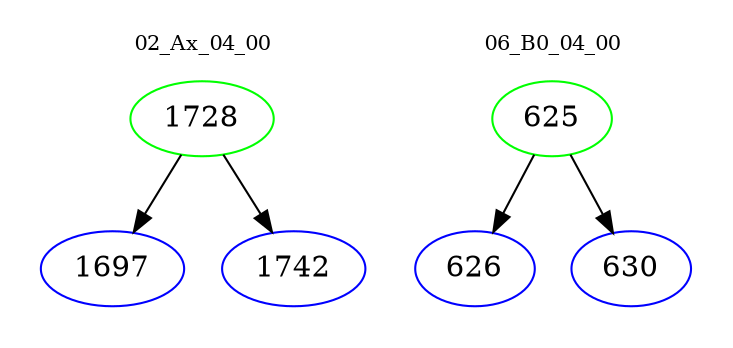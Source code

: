 digraph{
subgraph cluster_0 {
color = white
label = "02_Ax_04_00";
fontsize=10;
T0_1728 [label="1728", color="green"]
T0_1728 -> T0_1697 [color="black"]
T0_1697 [label="1697", color="blue"]
T0_1728 -> T0_1742 [color="black"]
T0_1742 [label="1742", color="blue"]
}
subgraph cluster_1 {
color = white
label = "06_B0_04_00";
fontsize=10;
T1_625 [label="625", color="green"]
T1_625 -> T1_626 [color="black"]
T1_626 [label="626", color="blue"]
T1_625 -> T1_630 [color="black"]
T1_630 [label="630", color="blue"]
}
}
